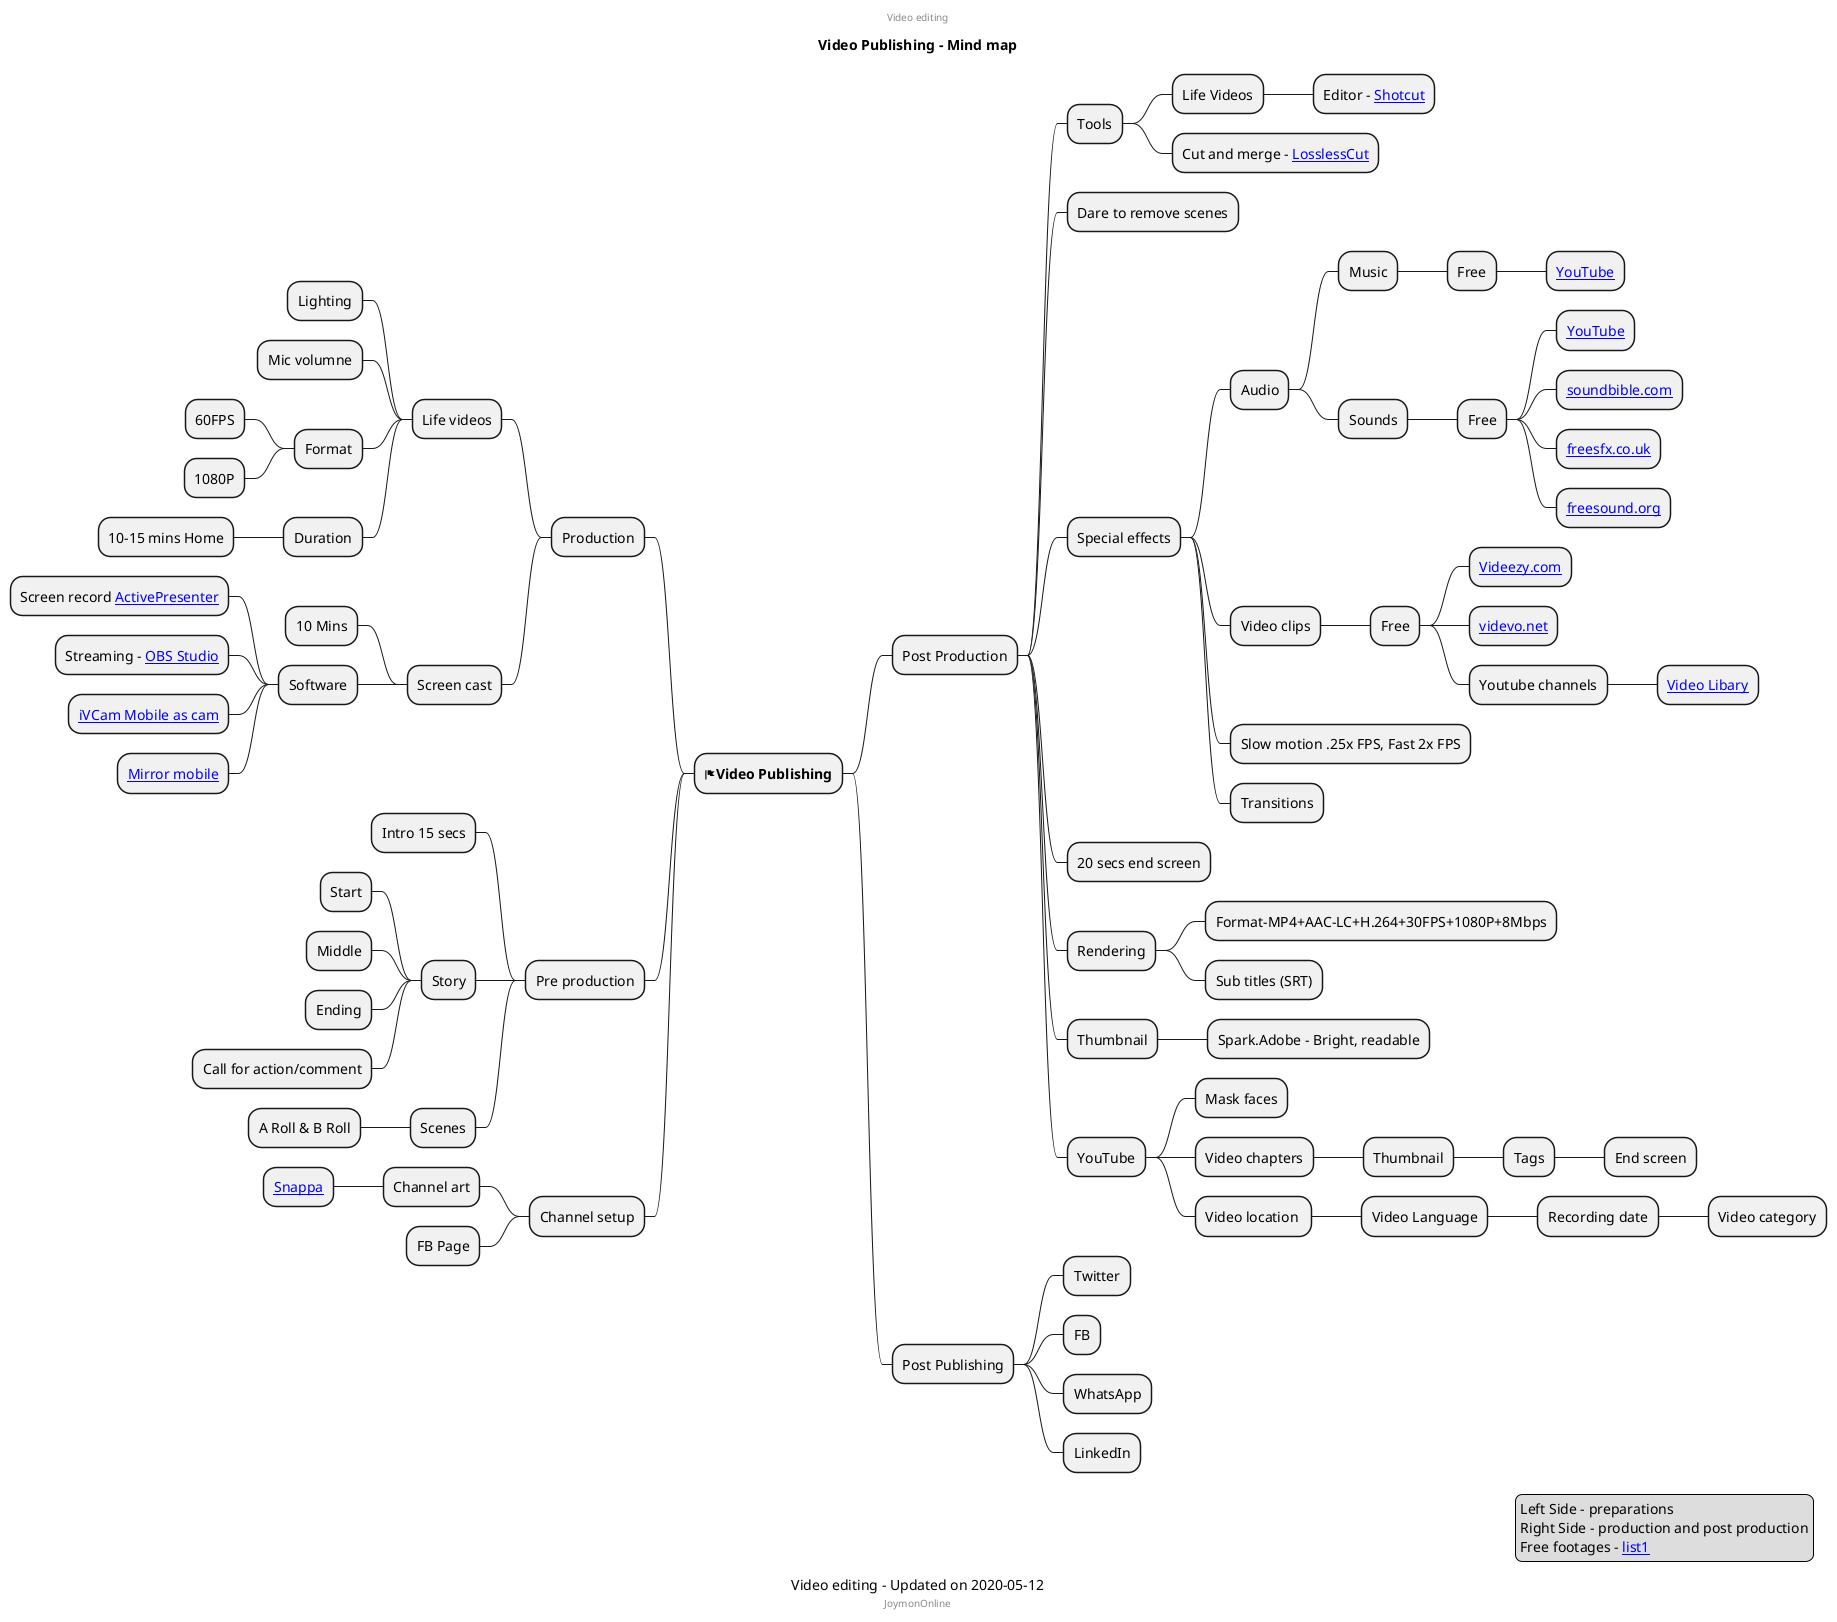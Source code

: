 @startmindmap
caption Video editing - Updated on 2020-05-12
title Video Publishing - Mind map
center header
Video editing
endheader

* <&flag><b>Video Publishing</b>

** Post Production
*** Tools
**** Life Videos
***** Editor - [[https://shotcut.org/download/ Shotcut]]
**** Cut and merge - [[https://github.com/mifi/lossless-cut/releases LosslessCut]]

*** Dare to remove scenes
*** Special effects
**** Audio
***** Music
****** Free
******* [[https://www.youtube.com/audiolibrary/music?nv=1 YouTube]]
***** Sounds
****** Free
******* [[https://www.youtube.com/audiolibrary/soundeffects?nv=1 YouTube]]
******* [[https://soundbible.com/ soundbible.com]]
******* [[https://freesfx.co.uk/ freesfx.co.uk]]
******* [[https://freesound.org/ freesound.org]]
**** Video clips
***** Free
****** [[https://www.videezy.com/ Videezy.com]]
****** [[https://www.videvo.net/ videvo.net]]
****** Youtube channels
******* [[https://www.youtube.com/channel/UC8ScFr0TdBPz9bLElei6-VA/videos Video Libary]]
**** Slow motion .25x FPS, Fast 2x FPS
**** Transitions
*** 20 secs end screen
*** Rendering
**** Format-MP4+AAC-LC+H.264+30FPS+1080P+8Mbps
**** Sub titles (SRT)
*** Thumbnail
**** Spark.Adobe - Bright, readable
*** YouTube
**** Mask faces
**** Video chapters
***** Thumbnail
****** Tags
******* End screen
**** Video location 
***** Video Language
****** Recording date
******* Video category

** Post Publishing
*** Twitter
*** FB
*** WhatsApp
*** LinkedIn

left side
** Production
*** Life videos
**** Lighting
**** Mic volumne
**** Format
***** 60FPS
***** 1080P
**** Duration
***** 10-15 mins Home
*** Screen cast
**** 10 Mins
**** Software
***** Screen record [[https://atomisystems.com/download/ ActivePresenter]]
***** Streaming - [[https://obsproject.com/download OBS Studio]]
***** [[https://www.e2esoft.com/ivcam/ iVCam Mobile as cam]]
***** [[https://www.apowersoft.com/phone-mirror Mirror mobile]]
** Pre production
*** Intro 15 secs
*** Story
**** Start
**** Middle
**** Ending
****  Call for action/comment
*** Scenes
**** A Roll & B Roll
** Channel setup
*** Channel art
**** [[https://snappa.com/ Snappa]]
*** FB Page
center footer JoymonOnline

legend right
  Left Side - preparations
  Right Side - production and post production
  Free footages - [[https://www.oberlo.com/blog/free-stock-video-websites list1]]
endlegend
@endmindmap